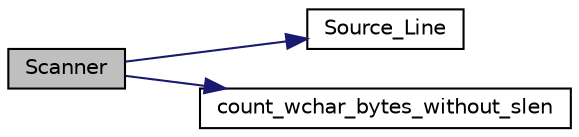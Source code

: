 digraph "Scanner"
{
  edge [fontname="Helvetica",fontsize="10",labelfontname="Helvetica",labelfontsize="10"];
  node [fontname="Helvetica",fontsize="10",shape=record];
  rankdir="LR";
  Node1 [label="Scanner",height=0.2,width=0.4,color="black", fillcolor="grey75", style="filled", fontcolor="black"];
  Node1 -> Node2 [color="midnightblue",fontsize="10",style="solid",fontname="Helvetica"];
  Node2 [label="Source_Line",height=0.2,width=0.4,color="black", fillcolor="white", style="filled",URL="$sparc64__any_8c.html#a2bd658adcb7b278aebdd8e39dd352d0f"];
  Node1 -> Node3 [color="midnightblue",fontsize="10",style="solid",fontname="Helvetica"];
  Node3 [label="count_wchar_bytes_without_slen",height=0.2,width=0.4,color="black", fillcolor="white", style="filled",URL="$pl__wchar_8c.html#a118e1ed8186e82a376d922702a7a8a82"];
}
